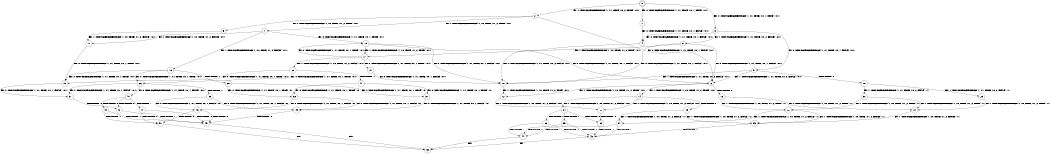 digraph BCG {
size = "7, 10.5";
center = TRUE;
node [shape = circle];
0 [peripheries = 2];
0 -> 1 [label = "EX !0 !ATOMIC_EXCH_BRANCH (1, +1, TRUE, +0, 1, TRUE) !:0:1:"];
0 -> 2 [label = "EX !1 !ATOMIC_EXCH_BRANCH (1, +1, TRUE, +0, 2, TRUE) !:0:1:"];
0 -> 3 [label = "EX !0 !ATOMIC_EXCH_BRANCH (1, +1, TRUE, +0, 1, TRUE) !:0:1:"];
1 -> 4 [label = "EX !0 !ATOMIC_EXCH_BRANCH (1, +1, TRUE, +0, 1, FALSE) !:0:1:"];
2 -> 5 [label = "EX !1 !ATOMIC_EXCH_BRANCH (1, +0, TRUE, +1, 2, TRUE) !:0:1:"];
2 -> 6 [label = "EX !0 !ATOMIC_EXCH_BRANCH (1, +1, TRUE, +0, 1, FALSE) !:0:1:"];
2 -> 7 [label = "EX !1 !ATOMIC_EXCH_BRANCH (1, +0, TRUE, +1, 2, TRUE) !:0:1:"];
3 -> 4 [label = "EX !0 !ATOMIC_EXCH_BRANCH (1, +1, TRUE, +0, 1, FALSE) !:0:1:"];
3 -> 8 [label = "EX !1 !ATOMIC_EXCH_BRANCH (1, +1, TRUE, +0, 2, FALSE) !:0:1:"];
3 -> 9 [label = "EX !0 !ATOMIC_EXCH_BRANCH (1, +1, TRUE, +0, 1, FALSE) !:0:1:"];
4 -> 10 [label = "EX !1 !ATOMIC_EXCH_BRANCH (1, +1, TRUE, +0, 2, FALSE) !:0:1:"];
5 -> 11 [label = "EX !1 !ATOMIC_EXCH_BRANCH (1, +0, TRUE, +1, 2, FALSE) !:0:1:"];
6 -> 12 [label = "EX !1 !ATOMIC_EXCH_BRANCH (1, +0, TRUE, +1, 2, TRUE) !:0:1:"];
6 -> 13 [label = "TERMINATE !0"];
6 -> 14 [label = "EX !1 !ATOMIC_EXCH_BRANCH (1, +0, TRUE, +1, 2, TRUE) !:0:1:"];
7 -> 11 [label = "EX !1 !ATOMIC_EXCH_BRANCH (1, +0, TRUE, +1, 2, FALSE) !:0:1:"];
7 -> 15 [label = "EX !0 !ATOMIC_EXCH_BRANCH (1, +1, TRUE, +0, 1, TRUE) !:0:1:"];
7 -> 16 [label = "EX !1 !ATOMIC_EXCH_BRANCH (1, +0, TRUE, +1, 2, FALSE) !:0:1:"];
8 -> 10 [label = "EX !0 !ATOMIC_EXCH_BRANCH (1, +1, TRUE, +0, 1, FALSE) !:0:1:"];
8 -> 17 [label = "EX !1 !ATOMIC_EXCH_BRANCH (1, +0, TRUE, +1, 2, TRUE) !:0:1:"];
8 -> 6 [label = "EX !0 !ATOMIC_EXCH_BRANCH (1, +1, TRUE, +0, 1, FALSE) !:0:1:"];
9 -> 10 [label = "EX !1 !ATOMIC_EXCH_BRANCH (1, +1, TRUE, +0, 2, FALSE) !:0:1:"];
9 -> 18 [label = "TERMINATE !0"];
9 -> 6 [label = "EX !1 !ATOMIC_EXCH_BRANCH (1, +1, TRUE, +0, 2, FALSE) !:0:1:"];
10 -> 12 [label = "EX !1 !ATOMIC_EXCH_BRANCH (1, +0, TRUE, +1, 2, TRUE) !:0:1:"];
11 -> 19 [label = "EX !0 !ATOMIC_EXCH_BRANCH (1, +1, TRUE, +0, 1, TRUE) !:0:1:"];
12 -> 20 [label = "EX !1 !ATOMIC_EXCH_BRANCH (1, +0, TRUE, +1, 2, FALSE) !:0:1:"];
13 -> 21 [label = "EX !1 !ATOMIC_EXCH_BRANCH (1, +0, TRUE, +1, 2, TRUE) !:1:"];
13 -> 22 [label = "EX !1 !ATOMIC_EXCH_BRANCH (1, +0, TRUE, +1, 2, TRUE) !:1:"];
14 -> 20 [label = "EX !1 !ATOMIC_EXCH_BRANCH (1, +0, TRUE, +1, 2, FALSE) !:0:1:"];
14 -> 23 [label = "TERMINATE !0"];
14 -> 24 [label = "EX !1 !ATOMIC_EXCH_BRANCH (1, +0, TRUE, +1, 2, FALSE) !:0:1:"];
15 -> 10 [label = "EX !0 !ATOMIC_EXCH_BRANCH (1, +1, TRUE, +0, 1, FALSE) !:0:1:"];
15 -> 17 [label = "EX !1 !ATOMIC_EXCH_BRANCH (1, +0, TRUE, +1, 2, TRUE) !:0:1:"];
15 -> 6 [label = "EX !0 !ATOMIC_EXCH_BRANCH (1, +1, TRUE, +0, 1, FALSE) !:0:1:"];
16 -> 19 [label = "EX !0 !ATOMIC_EXCH_BRANCH (1, +1, TRUE, +0, 1, TRUE) !:0:1:"];
16 -> 25 [label = "TERMINATE !1"];
16 -> 26 [label = "EX !0 !ATOMIC_EXCH_BRANCH (1, +1, TRUE, +0, 1, TRUE) !:0:1:"];
17 -> 27 [label = "EX !0 !ATOMIC_EXCH_BRANCH (1, +1, TRUE, +0, 1, TRUE) !:0:1:"];
17 -> 28 [label = "EX !1 !ATOMIC_EXCH_BRANCH (1, +0, TRUE, +1, 2, FALSE) !:0:1:"];
17 -> 15 [label = "EX !0 !ATOMIC_EXCH_BRANCH (1, +1, TRUE, +0, 1, TRUE) !:0:1:"];
18 -> 29 [label = "EX !1 !ATOMIC_EXCH_BRANCH (1, +1, TRUE, +0, 2, FALSE) !:1:"];
18 -> 30 [label = "EX !1 !ATOMIC_EXCH_BRANCH (1, +1, TRUE, +0, 2, FALSE) !:1:"];
19 -> 31 [label = "EX !0 !ATOMIC_EXCH_BRANCH (1, +1, TRUE, +0, 1, FALSE) !:0:1:"];
20 -> 32 [label = "TERMINATE !0"];
21 -> 33 [label = "EX !1 !ATOMIC_EXCH_BRANCH (1, +0, TRUE, +1, 2, FALSE) !:1:"];
22 -> 33 [label = "EX !1 !ATOMIC_EXCH_BRANCH (1, +0, TRUE, +1, 2, FALSE) !:1:"];
22 -> 34 [label = "EX !1 !ATOMIC_EXCH_BRANCH (1, +0, TRUE, +1, 2, FALSE) !:1:"];
23 -> 33 [label = "EX !1 !ATOMIC_EXCH_BRANCH (1, +0, TRUE, +1, 2, FALSE) !:1:"];
23 -> 34 [label = "EX !1 !ATOMIC_EXCH_BRANCH (1, +0, TRUE, +1, 2, FALSE) !:1:"];
24 -> 32 [label = "TERMINATE !0"];
24 -> 35 [label = "TERMINATE !1"];
24 -> 36 [label = "TERMINATE !0"];
25 -> 37 [label = "EX !0 !ATOMIC_EXCH_BRANCH (1, +1, TRUE, +0, 1, TRUE) !:0:"];
25 -> 38 [label = "EX !0 !ATOMIC_EXCH_BRANCH (1, +1, TRUE, +0, 1, TRUE) !:0:"];
26 -> 31 [label = "EX !0 !ATOMIC_EXCH_BRANCH (1, +1, TRUE, +0, 1, FALSE) !:0:1:"];
26 -> 39 [label = "TERMINATE !1"];
26 -> 40 [label = "EX !0 !ATOMIC_EXCH_BRANCH (1, +1, TRUE, +0, 1, FALSE) !:0:1:"];
27 -> 10 [label = "EX !0 !ATOMIC_EXCH_BRANCH (1, +1, TRUE, +0, 1, FALSE) !:0:1:"];
28 -> 19 [label = "EX !0 !ATOMIC_EXCH_BRANCH (1, +1, TRUE, +0, 1, TRUE) !:0:1:"];
28 -> 41 [label = "TERMINATE !1"];
28 -> 26 [label = "EX !0 !ATOMIC_EXCH_BRANCH (1, +1, TRUE, +0, 1, TRUE) !:0:1:"];
29 -> 21 [label = "EX !1 !ATOMIC_EXCH_BRANCH (1, +0, TRUE, +1, 2, TRUE) !:1:"];
30 -> 21 [label = "EX !1 !ATOMIC_EXCH_BRANCH (1, +0, TRUE, +1, 2, TRUE) !:1:"];
30 -> 22 [label = "EX !1 !ATOMIC_EXCH_BRANCH (1, +0, TRUE, +1, 2, TRUE) !:1:"];
31 -> 42 [label = "TERMINATE !0"];
32 -> 43 [label = "TERMINATE !1"];
33 -> 43 [label = "TERMINATE !1"];
34 -> 43 [label = "TERMINATE !1"];
34 -> 44 [label = "TERMINATE !1"];
35 -> 43 [label = "TERMINATE !0"];
35 -> 44 [label = "TERMINATE !0"];
36 -> 43 [label = "TERMINATE !1"];
36 -> 44 [label = "TERMINATE !1"];
37 -> 45 [label = "EX !0 !ATOMIC_EXCH_BRANCH (1, +1, TRUE, +0, 1, FALSE) !:0:"];
38 -> 45 [label = "EX !0 !ATOMIC_EXCH_BRANCH (1, +1, TRUE, +0, 1, FALSE) !:0:"];
38 -> 46 [label = "EX !0 !ATOMIC_EXCH_BRANCH (1, +1, TRUE, +0, 1, FALSE) !:0:"];
39 -> 45 [label = "EX !0 !ATOMIC_EXCH_BRANCH (1, +1, TRUE, +0, 1, FALSE) !:0:"];
39 -> 46 [label = "EX !0 !ATOMIC_EXCH_BRANCH (1, +1, TRUE, +0, 1, FALSE) !:0:"];
40 -> 42 [label = "TERMINATE !0"];
40 -> 47 [label = "TERMINATE !1"];
40 -> 48 [label = "TERMINATE !0"];
41 -> 37 [label = "EX !0 !ATOMIC_EXCH_BRANCH (1, +1, TRUE, +0, 1, TRUE) !:0:"];
41 -> 38 [label = "EX !0 !ATOMIC_EXCH_BRANCH (1, +1, TRUE, +0, 1, TRUE) !:0:"];
42 -> 49 [label = "TERMINATE !1"];
43 -> 50 [label = "exit"];
44 -> 50 [label = "exit"];
45 -> 49 [label = "TERMINATE !0"];
46 -> 49 [label = "TERMINATE !0"];
46 -> 51 [label = "TERMINATE !0"];
47 -> 49 [label = "TERMINATE !0"];
47 -> 51 [label = "TERMINATE !0"];
48 -> 49 [label = "TERMINATE !1"];
48 -> 51 [label = "TERMINATE !1"];
49 -> 50 [label = "exit"];
51 -> 50 [label = "exit"];
}
